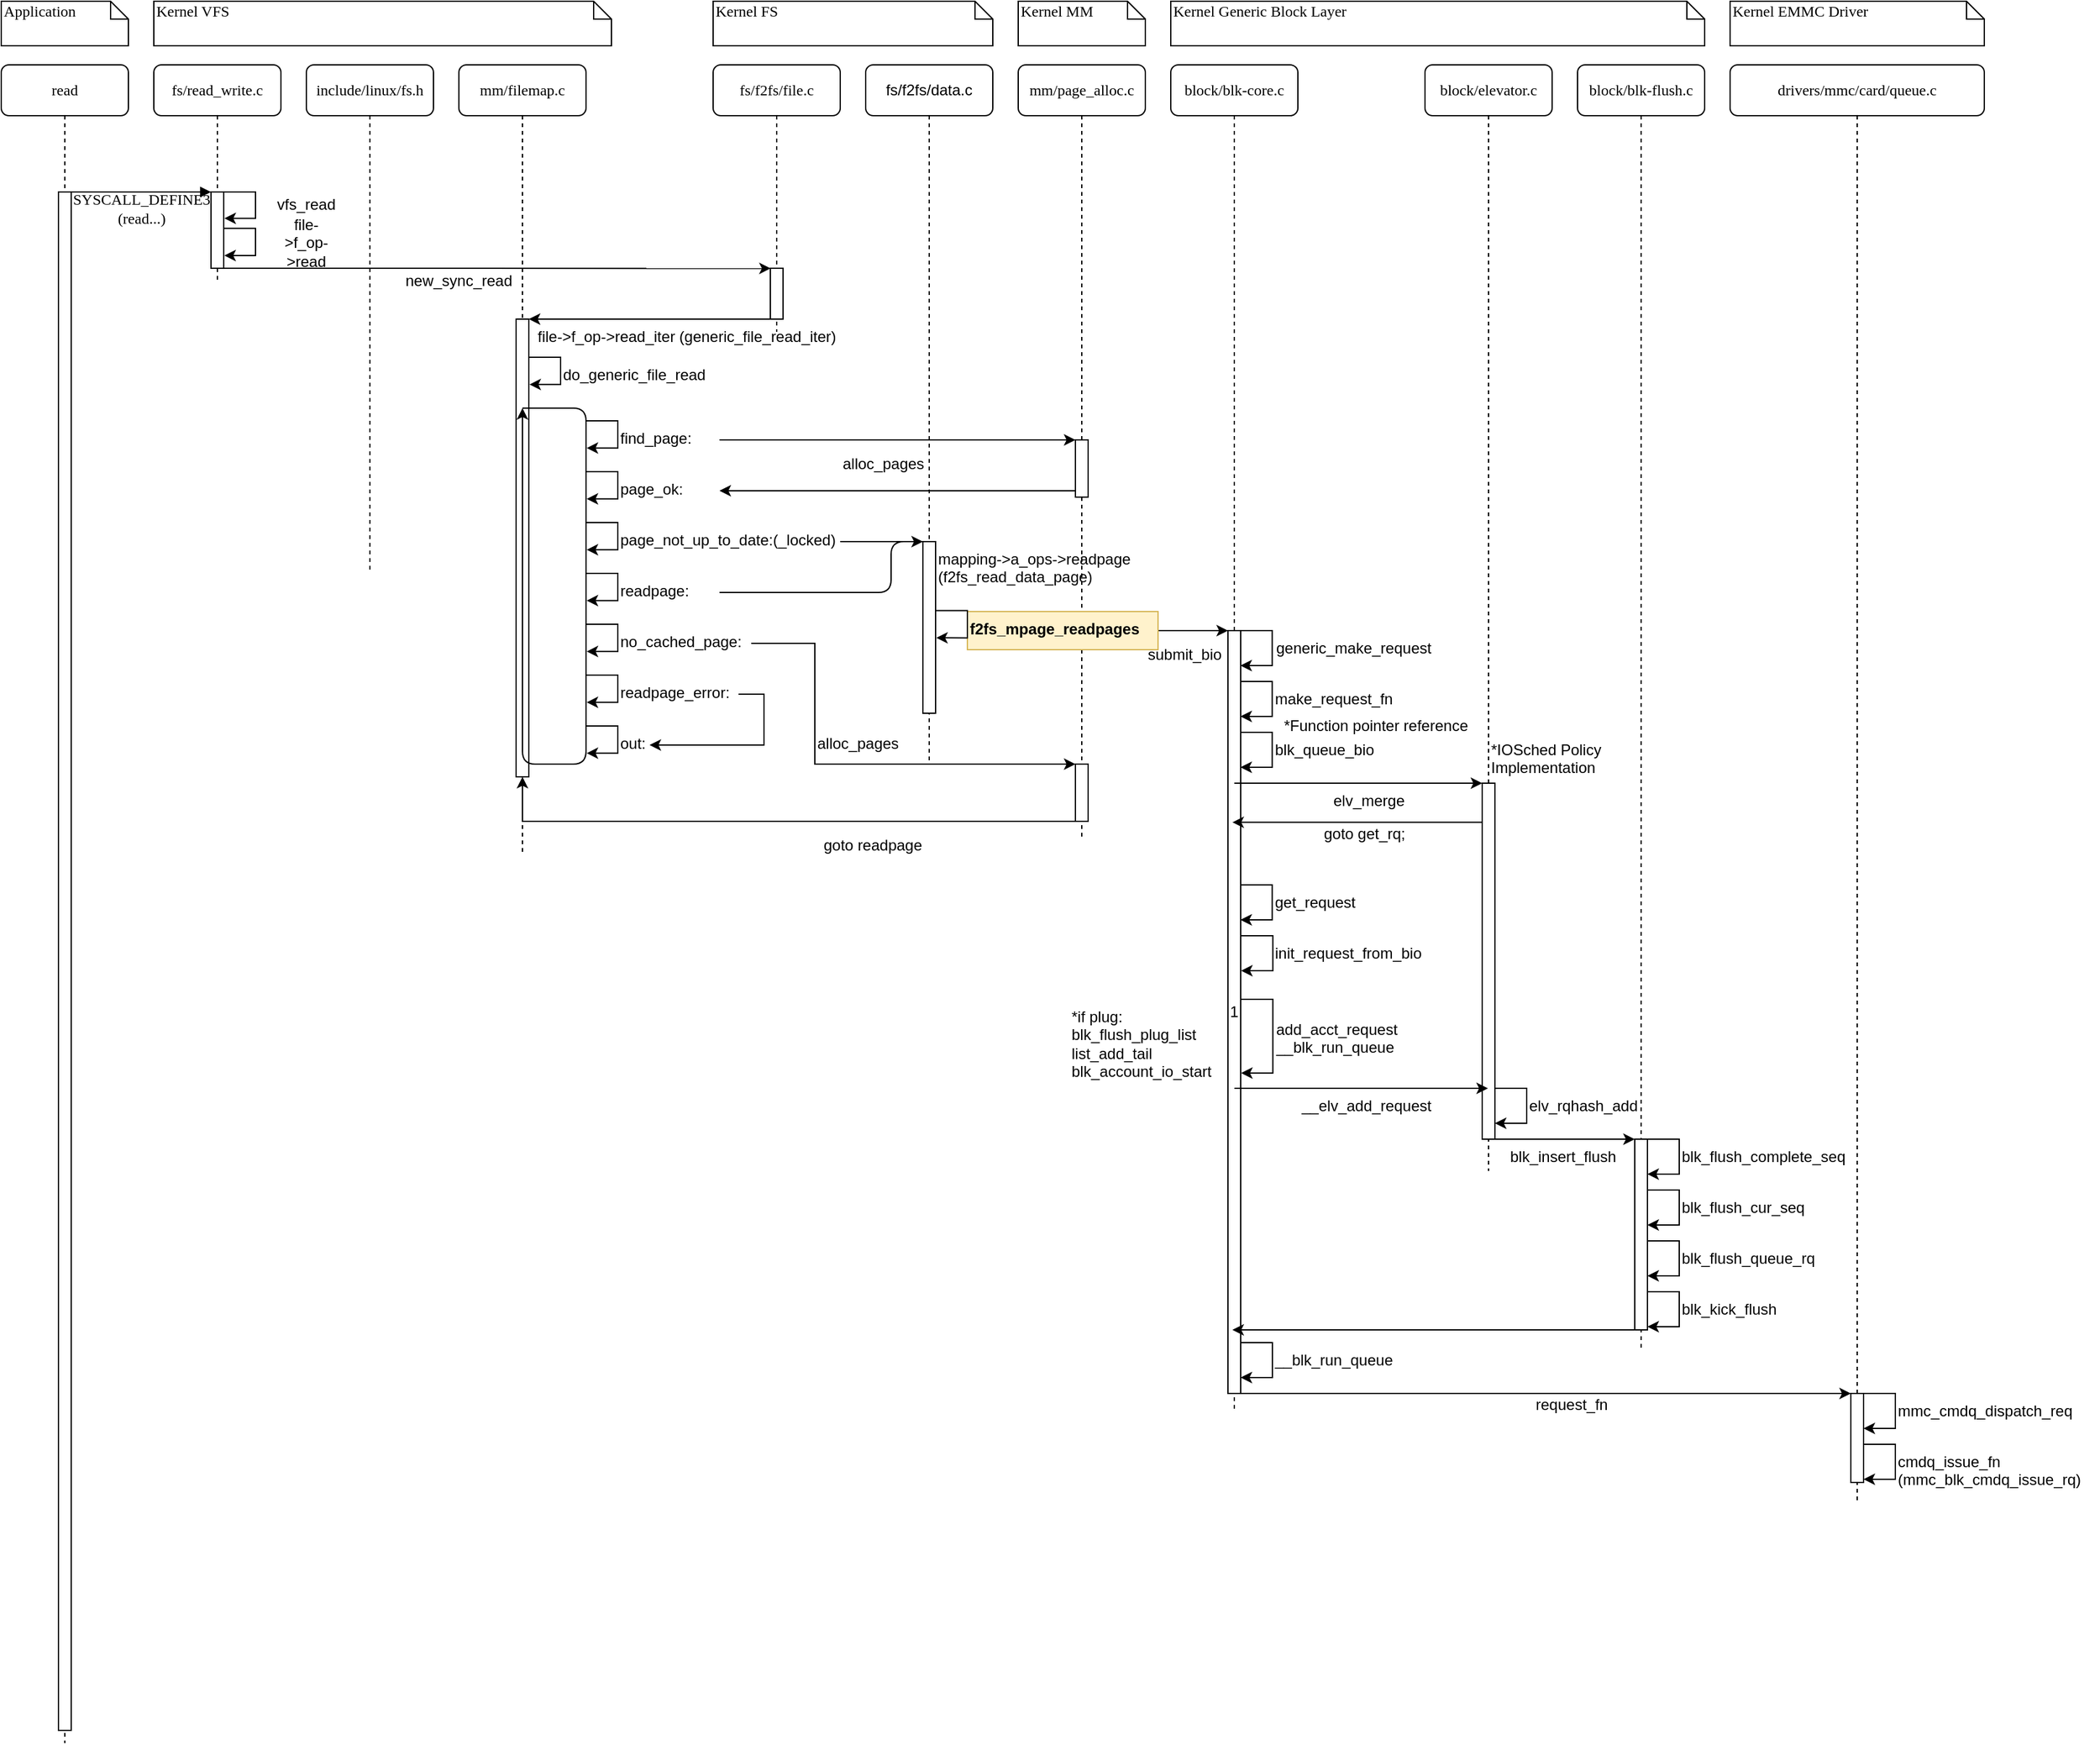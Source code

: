 <mxfile version="12.6.5" type="device"><diagram name="Page-1" id="13e1069c-82ec-6db2-03f1-153e76fe0fe0"><mxGraphModel dx="2031" dy="1114" grid="1" gridSize="10" guides="1" tooltips="1" connect="1" arrows="1" fold="1" page="1" pageScale="1" pageWidth="1100" pageHeight="850" background="#ffffff" math="0" shadow="0"><root><mxCell id="0"/><mxCell id="1" parent="0"/><mxCell id="7baba1c4bc27f4b0-2" value="fs/read_write.c" style="shape=umlLifeline;perimeter=lifelinePerimeter;whiteSpace=wrap;html=1;container=1;collapsible=0;recursiveResize=0;outlineConnect=0;rounded=1;shadow=0;comic=0;labelBackgroundColor=none;strokeWidth=1;fontFamily=Verdana;fontSize=12;align=center;" parent="1" vertex="1"><mxGeometry x="160" y="90" width="100" height="170" as="geometry"/></mxCell><mxCell id="7baba1c4bc27f4b0-3" value="fs/f2fs/file.c" style="shape=umlLifeline;perimeter=lifelinePerimeter;whiteSpace=wrap;html=1;container=1;collapsible=0;recursiveResize=0;outlineConnect=0;rounded=1;shadow=0;comic=0;labelBackgroundColor=none;strokeWidth=1;fontFamily=Verdana;fontSize=12;align=center;" parent="1" vertex="1"><mxGeometry x="600" y="90" width="100" height="210" as="geometry"/></mxCell><mxCell id="7baba1c4bc27f4b0-13" value="" style="html=1;points=[];perimeter=orthogonalPerimeter;rounded=0;shadow=0;comic=0;labelBackgroundColor=none;strokeWidth=1;fontFamily=Verdana;fontSize=12;align=center;" parent="7baba1c4bc27f4b0-3" vertex="1"><mxGeometry x="45" y="160" width="10" height="40" as="geometry"/></mxCell><mxCell id="7baba1c4bc27f4b0-5" value="include/linux/fs.h" style="shape=umlLifeline;perimeter=lifelinePerimeter;whiteSpace=wrap;html=1;container=1;collapsible=0;recursiveResize=0;outlineConnect=0;rounded=1;shadow=0;comic=0;labelBackgroundColor=none;strokeWidth=1;fontFamily=Verdana;fontSize=12;align=center;" parent="1" vertex="1"><mxGeometry x="280" y="90" width="100" height="400" as="geometry"/></mxCell><mxCell id="7baba1c4bc27f4b0-8" value="read" style="shape=umlLifeline;perimeter=lifelinePerimeter;whiteSpace=wrap;html=1;container=1;collapsible=0;recursiveResize=0;outlineConnect=0;rounded=1;shadow=0;comic=0;labelBackgroundColor=none;strokeWidth=1;fontFamily=Verdana;fontSize=12;align=center;" parent="1" vertex="1"><mxGeometry x="40" y="90" width="100" height="1320" as="geometry"/></mxCell><mxCell id="7baba1c4bc27f4b0-9" value="" style="html=1;points=[];perimeter=orthogonalPerimeter;rounded=0;shadow=0;comic=0;labelBackgroundColor=none;strokeWidth=1;fontFamily=Verdana;fontSize=12;align=center;" parent="7baba1c4bc27f4b0-8" vertex="1"><mxGeometry x="45" y="100" width="10" height="1210" as="geometry"/></mxCell><mxCell id="7baba1c4bc27f4b0-11" value="&lt;div&gt;SYSCALL_DEFINE3&lt;/div&gt;&lt;div&gt;(read...)&lt;/div&gt;" style="html=1;verticalAlign=bottom;endArrow=block;entryX=0;entryY=0;labelBackgroundColor=none;fontFamily=Verdana;fontSize=12;edgeStyle=elbowEdgeStyle;elbow=vertical;entryDx=0;entryDy=0;" parent="1" source="7baba1c4bc27f4b0-9" target="0Uf66mlIZBDruTXCFfP_-111" edge="1"><mxGeometry y="-30" relative="1" as="geometry"><mxPoint x="220" y="190" as="sourcePoint"/><mxPoint x="285" y="180" as="targetPoint"/><mxPoint as="offset"/></mxGeometry></mxCell><mxCell id="7baba1c4bc27f4b0-40" value="Application" style="shape=note;whiteSpace=wrap;html=1;size=14;verticalAlign=top;align=left;spacingTop=-6;rounded=0;shadow=0;comic=0;labelBackgroundColor=none;strokeWidth=1;fontFamily=Verdana;fontSize=12" parent="1" vertex="1"><mxGeometry x="40" y="40" width="100" height="35" as="geometry"/></mxCell><mxCell id="7baba1c4bc27f4b0-41" value="Kernel VFS" style="shape=note;whiteSpace=wrap;html=1;size=14;verticalAlign=top;align=left;spacingTop=-6;rounded=0;shadow=0;comic=0;labelBackgroundColor=none;strokeWidth=1;fontFamily=Verdana;fontSize=12" parent="1" vertex="1"><mxGeometry x="160" y="40" width="360" height="35" as="geometry"/></mxCell><mxCell id="7baba1c4bc27f4b0-42" value="Kernel FS" style="shape=note;whiteSpace=wrap;html=1;size=14;verticalAlign=top;align=left;spacingTop=-6;rounded=0;shadow=0;comic=0;labelBackgroundColor=none;strokeWidth=1;fontFamily=Verdana;fontSize=12" parent="1" vertex="1"><mxGeometry x="600" y="40" width="220" height="35" as="geometry"/></mxCell><mxCell id="0Uf66mlIZBDruTXCFfP_-3" value="vfs_read" style="text;html=1;strokeColor=none;fillColor=none;align=center;verticalAlign=middle;whiteSpace=wrap;rounded=0;" parent="1" vertex="1"><mxGeometry x="260" y="190" width="40" height="20" as="geometry"/></mxCell><mxCell id="0Uf66mlIZBDruTXCFfP_-5" value="file-&amp;gt;f_op-&amp;gt;read" style="text;html=1;strokeColor=none;fillColor=none;align=center;verticalAlign=middle;whiteSpace=wrap;rounded=0;" parent="1" vertex="1"><mxGeometry x="260" y="220" width="40" height="20" as="geometry"/></mxCell><mxCell id="0Uf66mlIZBDruTXCFfP_-6" value="" style="endArrow=classic;html=1;exitX=1;exitY=1;exitDx=0;exitDy=0;entryX=0.028;entryY=0.002;entryDx=0;entryDy=0;entryPerimeter=0;" parent="1" source="0Uf66mlIZBDruTXCFfP_-111" target="7baba1c4bc27f4b0-13" edge="1"><mxGeometry width="50" height="50" relative="1" as="geometry"><mxPoint x="210" y="250" as="sourcePoint"/><mxPoint x="600" y="250" as="targetPoint"/></mxGeometry></mxCell><mxCell id="0Uf66mlIZBDruTXCFfP_-7" value="new_sync_read" style="text;html=1;strokeColor=none;fillColor=none;align=center;verticalAlign=middle;whiteSpace=wrap;rounded=0;" parent="1" vertex="1"><mxGeometry x="380" y="250" width="40" height="20" as="geometry"/></mxCell><mxCell id="0Uf66mlIZBDruTXCFfP_-11" value="file-&amp;gt;f_op-&amp;gt;read_iter (generic_file_read_iter)" style="text;html=1;" parent="1" vertex="1"><mxGeometry x="460" y="290" width="270" height="30" as="geometry"/></mxCell><mxCell id="0Uf66mlIZBDruTXCFfP_-72" value="&lt;span style=&quot;white-space: normal ; font-family: &amp;#34;helvetica&amp;#34;&quot;&gt;fs/f2fs/data.c&lt;/span&gt;" style="shape=umlLifeline;perimeter=lifelinePerimeter;whiteSpace=wrap;html=1;container=1;collapsible=0;recursiveResize=0;outlineConnect=0;rounded=1;shadow=0;comic=0;labelBackgroundColor=none;strokeWidth=1;fontFamily=Verdana;fontSize=12;align=center;" parent="1" vertex="1" connectable="0"><mxGeometry x="720" y="90" width="100" height="550" as="geometry"/></mxCell><mxCell id="zOFS1RUu8KOkjZ42PnLW-37" value="" style="rounded=0;whiteSpace=wrap;html=1;" parent="0Uf66mlIZBDruTXCFfP_-72" vertex="1"><mxGeometry x="45" y="375" width="10" height="135" as="geometry"/></mxCell><mxCell id="0Uf66mlIZBDruTXCFfP_-79" value="Kernel Generic Block Layer" style="shape=note;whiteSpace=wrap;html=1;size=14;verticalAlign=top;align=left;spacingTop=-6;rounded=0;shadow=0;comic=0;labelBackgroundColor=none;strokeWidth=1;fontFamily=Verdana;fontSize=12" parent="1" vertex="1"><mxGeometry x="960" y="40" width="420" height="35" as="geometry"/></mxCell><mxCell id="0Uf66mlIZBDruTXCFfP_-84" value="block/blk-core.c" style="shape=umlLifeline;perimeter=lifelinePerimeter;whiteSpace=wrap;html=1;container=1;collapsible=0;recursiveResize=0;outlineConnect=0;rounded=1;shadow=0;comic=0;labelBackgroundColor=none;strokeWidth=1;fontFamily=Verdana;fontSize=12;align=center;" parent="1" vertex="1"><mxGeometry x="960" y="90" width="100" height="1060" as="geometry"/></mxCell><mxCell id="0Uf66mlIZBDruTXCFfP_-100" value="1" style="rounded=0;whiteSpace=wrap;html=1;" parent="0Uf66mlIZBDruTXCFfP_-84" vertex="1"><mxGeometry x="45" y="445" width="10" height="600" as="geometry"/></mxCell><mxCell id="0Uf66mlIZBDruTXCFfP_-93" style="edgeStyle=orthogonalEdgeStyle;rounded=0;orthogonalLoop=1;jettySize=auto;html=1;exitX=1;exitY=0;exitDx=0;exitDy=0;entryX=1;entryY=0.25;entryDx=0;entryDy=0;" parent="1" edge="1"><mxGeometry relative="1" as="geometry"><mxPoint x="1014.81" y="535" as="sourcePoint"/><mxPoint x="1014.81" y="562.5" as="targetPoint"/><Array as="points"><mxPoint x="1039.81" y="535"/><mxPoint x="1039.81" y="563"/></Array></mxGeometry></mxCell><mxCell id="0Uf66mlIZBDruTXCFfP_-94" value="generic_make_request" style="text;html=1;" parent="1" vertex="1"><mxGeometry x="1040.81" y="535" width="150" height="30" as="geometry"/></mxCell><mxCell id="0Uf66mlIZBDruTXCFfP_-95" value="make_request_fn" style="text;html=1;" parent="1" vertex="1"><mxGeometry x="1039.81" y="575" width="120" height="30" as="geometry"/></mxCell><mxCell id="0Uf66mlIZBDruTXCFfP_-96" style="edgeStyle=orthogonalEdgeStyle;rounded=0;orthogonalLoop=1;jettySize=auto;html=1;exitX=1;exitY=0;exitDx=0;exitDy=0;entryX=1;entryY=0.25;entryDx=0;entryDy=0;" parent="1" edge="1"><mxGeometry relative="1" as="geometry"><mxPoint x="1014.81" y="575" as="sourcePoint"/><mxPoint x="1014.81" y="602.5" as="targetPoint"/><Array as="points"><mxPoint x="1039.81" y="575"/><mxPoint x="1039.81" y="603"/></Array></mxGeometry></mxCell><mxCell id="0Uf66mlIZBDruTXCFfP_-97" value="blk_queue_bio" style="text;html=1;" parent="1" vertex="1"><mxGeometry x="1039.81" y="615" width="110" height="30" as="geometry"/></mxCell><mxCell id="0Uf66mlIZBDruTXCFfP_-98" style="edgeStyle=orthogonalEdgeStyle;rounded=0;orthogonalLoop=1;jettySize=auto;html=1;exitX=1;exitY=0;exitDx=0;exitDy=0;entryX=1;entryY=0.25;entryDx=0;entryDy=0;" parent="1" edge="1"><mxGeometry relative="1" as="geometry"><mxPoint x="1014.81" y="615" as="sourcePoint"/><mxPoint x="1014.81" y="642.5" as="targetPoint"/><Array as="points"><mxPoint x="1039.81" y="615"/><mxPoint x="1039.81" y="643"/></Array></mxGeometry></mxCell><mxCell id="0Uf66mlIZBDruTXCFfP_-102" value="block/elevator.c" style="shape=umlLifeline;perimeter=lifelinePerimeter;whiteSpace=wrap;html=1;container=1;collapsible=0;recursiveResize=0;outlineConnect=0;rounded=1;shadow=0;comic=0;labelBackgroundColor=none;strokeWidth=1;fontFamily=Verdana;fontSize=12;align=center;" parent="1" vertex="1"><mxGeometry x="1160" y="90" width="100" height="870" as="geometry"/></mxCell><mxCell id="0Uf66mlIZBDruTXCFfP_-104" value="" style="rounded=0;whiteSpace=wrap;html=1;" parent="0Uf66mlIZBDruTXCFfP_-102" vertex="1"><mxGeometry x="45" y="565" width="10" height="280" as="geometry"/></mxCell><mxCell id="0Uf66mlIZBDruTXCFfP_-107" value="&lt;span style=&quot;white-space: normal&quot;&gt;elv_merge&lt;/span&gt;" style="text;html=1;" parent="1" vertex="1"><mxGeometry x="1086.12" y="655" width="59" height="30" as="geometry"/></mxCell><mxCell id="0Uf66mlIZBDruTXCFfP_-108" value="Kernel EMMC Driver" style="shape=note;whiteSpace=wrap;html=1;size=14;verticalAlign=top;align=left;spacingTop=-6;rounded=0;shadow=0;comic=0;labelBackgroundColor=none;strokeWidth=1;fontFamily=Verdana;fontSize=12" parent="1" vertex="1"><mxGeometry x="1400" y="40" width="200" height="35" as="geometry"/></mxCell><mxCell id="0Uf66mlIZBDruTXCFfP_-109" value="drivers/mmc/card/queue.c" style="shape=umlLifeline;perimeter=lifelinePerimeter;whiteSpace=wrap;html=1;container=1;collapsible=0;recursiveResize=0;outlineConnect=0;rounded=1;shadow=0;comic=0;labelBackgroundColor=none;strokeWidth=1;fontFamily=Verdana;fontSize=12;align=center;" parent="1" vertex="1"><mxGeometry x="1400" y="90" width="200" height="1130" as="geometry"/></mxCell><mxCell id="udNs83NDgkUkfZLDIguI-54" value="" style="rounded=0;whiteSpace=wrap;html=1;fontSize=12;" parent="0Uf66mlIZBDruTXCFfP_-109" vertex="1"><mxGeometry x="95" y="1045" width="10" height="70" as="geometry"/></mxCell><mxCell id="0Uf66mlIZBDruTXCFfP_-112" style="edgeStyle=orthogonalEdgeStyle;rounded=0;orthogonalLoop=1;jettySize=auto;html=1;exitX=1;exitY=0;exitDx=0;exitDy=0;entryX=1.056;entryY=0.346;entryDx=0;entryDy=0;entryPerimeter=0;" parent="1" source="0Uf66mlIZBDruTXCFfP_-111" target="0Uf66mlIZBDruTXCFfP_-111" edge="1"><mxGeometry relative="1" as="geometry"><mxPoint x="270" y="171.163" as="targetPoint"/><Array as="points"><mxPoint x="240" y="190"/><mxPoint x="240" y="211"/></Array></mxGeometry></mxCell><mxCell id="0Uf66mlIZBDruTXCFfP_-111" value="" style="rounded=0;whiteSpace=wrap;html=1;" parent="1" vertex="1"><mxGeometry x="205" y="190" width="10" height="60" as="geometry"/></mxCell><mxCell id="0Uf66mlIZBDruTXCFfP_-113" style="edgeStyle=orthogonalEdgeStyle;rounded=0;orthogonalLoop=1;jettySize=auto;html=1;exitX=1;exitY=0;exitDx=0;exitDy=0;entryX=1.051;entryY=0.069;entryDx=0;entryDy=0;entryPerimeter=0;" parent="1" edge="1"><mxGeometry relative="1" as="geometry"><mxPoint x="215.51" y="239.99" as="targetPoint"/><mxPoint x="215" y="218.6" as="sourcePoint"/><Array as="points"><mxPoint x="240" y="218.6"/><mxPoint x="240" y="239.6"/></Array></mxGeometry></mxCell><mxCell id="0Uf66mlIZBDruTXCFfP_-8" value="" style="endArrow=classic;html=1;entryX=1;entryY=0;entryDx=0;entryDy=0;" parent="1" source="7baba1c4bc27f4b0-13" target="-51AK3WHZb0FhU3N2Qjv-5" edge="1"><mxGeometry width="50" height="50" relative="1" as="geometry"><mxPoint x="600" y="290" as="sourcePoint"/><mxPoint x="230" y="290" as="targetPoint"/></mxGeometry></mxCell><mxCell id="udNs83NDgkUkfZLDIguI-3" value="*Function pointer reference" style="text;html=1;align=center;verticalAlign=middle;resizable=0;points=[];autosize=1;" parent="1" vertex="1"><mxGeometry x="1040.81" y="600" width="160" height="20" as="geometry"/></mxCell><mxCell id="udNs83NDgkUkfZLDIguI-6" value="goto get_rq;" style="text;html=1;align=center;verticalAlign=middle;resizable=0;points=[];autosize=1;" parent="1" vertex="1"><mxGeometry x="1071.62" y="685" width="80" height="20" as="geometry"/></mxCell><mxCell id="udNs83NDgkUkfZLDIguI-7" value="get_request" style="text;html=1;" parent="1" vertex="1"><mxGeometry x="1039.81" y="735" width="110" height="30" as="geometry"/></mxCell><mxCell id="udNs83NDgkUkfZLDIguI-8" style="edgeStyle=orthogonalEdgeStyle;rounded=0;orthogonalLoop=1;jettySize=auto;html=1;exitX=1;exitY=0;exitDx=0;exitDy=0;entryX=1;entryY=0.25;entryDx=0;entryDy=0;" parent="1" edge="1"><mxGeometry relative="1" as="geometry"><mxPoint x="1014.81" y="735" as="sourcePoint"/><mxPoint x="1014.81" y="762.5" as="targetPoint"/><Array as="points"><mxPoint x="1039.81" y="735"/><mxPoint x="1039.81" y="763"/></Array></mxGeometry></mxCell><mxCell id="udNs83NDgkUkfZLDIguI-9" value="init_request_from_bio" style="text;html=1;" parent="1" vertex="1"><mxGeometry x="1040.32" y="775" width="140" height="30" as="geometry"/></mxCell><mxCell id="udNs83NDgkUkfZLDIguI-10" style="edgeStyle=orthogonalEdgeStyle;rounded=0;orthogonalLoop=1;jettySize=auto;html=1;exitX=1;exitY=0;exitDx=0;exitDy=0;entryX=1;entryY=0.25;entryDx=0;entryDy=0;" parent="1" edge="1"><mxGeometry relative="1" as="geometry"><mxPoint x="1015.32" y="775" as="sourcePoint"/><mxPoint x="1015.32" y="802.5" as="targetPoint"/><Array as="points"><mxPoint x="1040.32" y="775"/><mxPoint x="1040.32" y="803"/></Array></mxGeometry></mxCell><mxCell id="udNs83NDgkUkfZLDIguI-12" style="edgeStyle=orthogonalEdgeStyle;rounded=0;orthogonalLoop=1;jettySize=auto;html=1;exitX=1;exitY=0;exitDx=0;exitDy=0;" parent="1" edge="1"><mxGeometry relative="1" as="geometry"><mxPoint x="1015.29" y="825" as="sourcePoint"/><mxPoint x="1015.32" y="883" as="targetPoint"/><Array as="points"><mxPoint x="1040.32" y="825"/><mxPoint x="1040.32" y="883"/></Array></mxGeometry></mxCell><mxCell id="udNs83NDgkUkfZLDIguI-14" value="*if plug:&lt;br&gt;blk_flush_plug_list&lt;br&gt;list_add_tail&lt;br&gt;blk_account_io_start" style="text;html=1;" parent="1" vertex="1"><mxGeometry x="880" y="825" width="120" height="70" as="geometry"/></mxCell><mxCell id="udNs83NDgkUkfZLDIguI-19" value="add_acct_request&lt;br&gt;__blk_run_queue" style="text;html=1;" parent="1" vertex="1"><mxGeometry x="1041.32" y="835" width="110" height="30" as="geometry"/></mxCell><mxCell id="udNs83NDgkUkfZLDIguI-21" value="" style="endArrow=classic;html=1;fontSize=24;entryX=0;entryY=0;entryDx=0;entryDy=0;" parent="1" target="0Uf66mlIZBDruTXCFfP_-104" edge="1"><mxGeometry width="50" height="50" relative="1" as="geometry"><mxPoint x="1010" y="655" as="sourcePoint"/><mxPoint x="1454.5" y="655" as="targetPoint"/></mxGeometry></mxCell><mxCell id="udNs83NDgkUkfZLDIguI-23" value="__elv_add_request" style="text;html=1;fontSize=12;" parent="1" vertex="1"><mxGeometry x="1060.81" y="895" width="110" height="20" as="geometry"/></mxCell><mxCell id="udNs83NDgkUkfZLDIguI-25" value="elv_rqhash_add&amp;nbsp;" style="text;html=1;fontSize=12;" parent="1" vertex="1"><mxGeometry x="1240" y="895" width="110" height="30" as="geometry"/></mxCell><mxCell id="udNs83NDgkUkfZLDIguI-26" style="edgeStyle=orthogonalEdgeStyle;rounded=0;orthogonalLoop=1;jettySize=auto;html=1;exitX=1;exitY=0;exitDx=0;exitDy=0;entryX=1;entryY=0.25;entryDx=0;entryDy=0;" parent="1" edge="1"><mxGeometry relative="1" as="geometry"><mxPoint x="1215" y="895" as="sourcePoint"/><mxPoint x="1215" y="922.5" as="targetPoint"/><Array as="points"><mxPoint x="1240" y="895"/><mxPoint x="1240" y="923"/></Array></mxGeometry></mxCell><mxCell id="udNs83NDgkUkfZLDIguI-27" value="blk_insert_flush" style="text;html=1;fontSize=12;" parent="1" vertex="1"><mxGeometry x="1225" y="935" width="85" height="30" as="geometry"/></mxCell><mxCell id="udNs83NDgkUkfZLDIguI-28" value="block/blk-flush.c" style="shape=umlLifeline;perimeter=lifelinePerimeter;whiteSpace=wrap;html=1;container=1;collapsible=0;recursiveResize=0;outlineConnect=0;rounded=1;shadow=0;comic=0;labelBackgroundColor=none;strokeWidth=1;fontFamily=Verdana;fontSize=12;align=center;" parent="1" vertex="1"><mxGeometry x="1280" y="90" width="100" height="1010" as="geometry"/></mxCell><mxCell id="-51AK3WHZb0FhU3N2Qjv-35" value="" style="rounded=0;whiteSpace=wrap;html=1;" parent="udNs83NDgkUkfZLDIguI-28" vertex="1"><mxGeometry x="45" y="845" width="10" height="150" as="geometry"/></mxCell><mxCell id="udNs83NDgkUkfZLDIguI-32" value="blk_flush_complete_seq" style="text;html=1;fontSize=12;" parent="1" vertex="1"><mxGeometry x="1360" y="935" width="120" height="30" as="geometry"/></mxCell><mxCell id="udNs83NDgkUkfZLDIguI-33" style="edgeStyle=orthogonalEdgeStyle;rounded=0;orthogonalLoop=1;jettySize=auto;html=1;exitX=1;exitY=0;exitDx=0;exitDy=0;entryX=1;entryY=0.25;entryDx=0;entryDy=0;" parent="1" edge="1"><mxGeometry relative="1" as="geometry"><mxPoint x="1335" y="935" as="sourcePoint"/><mxPoint x="1335" y="962.5" as="targetPoint"/><Array as="points"><mxPoint x="1360" y="935"/><mxPoint x="1360" y="963"/></Array></mxGeometry></mxCell><mxCell id="udNs83NDgkUkfZLDIguI-37" value="blk_flush_cur_seq" style="text;html=1;fontSize=12;" parent="1" vertex="1"><mxGeometry x="1360" y="975" width="120" height="30" as="geometry"/></mxCell><mxCell id="udNs83NDgkUkfZLDIguI-38" style="edgeStyle=orthogonalEdgeStyle;rounded=0;orthogonalLoop=1;jettySize=auto;html=1;exitX=1;exitY=0;exitDx=0;exitDy=0;entryX=1;entryY=0.25;entryDx=0;entryDy=0;" parent="1" edge="1"><mxGeometry relative="1" as="geometry"><mxPoint x="1335" y="975" as="sourcePoint"/><mxPoint x="1335" y="1002.5" as="targetPoint"/><Array as="points"><mxPoint x="1360" y="975"/><mxPoint x="1360" y="1003"/></Array></mxGeometry></mxCell><mxCell id="udNs83NDgkUkfZLDIguI-39" value="blk_flush_queue_rq" style="text;html=1;fontSize=12;" parent="1" vertex="1"><mxGeometry x="1360" y="1015" width="130" height="30" as="geometry"/></mxCell><mxCell id="udNs83NDgkUkfZLDIguI-40" style="edgeStyle=orthogonalEdgeStyle;rounded=0;orthogonalLoop=1;jettySize=auto;html=1;exitX=1;exitY=0;exitDx=0;exitDy=0;entryX=1;entryY=0.25;entryDx=0;entryDy=0;" parent="1" edge="1"><mxGeometry relative="1" as="geometry"><mxPoint x="1335" y="1015" as="sourcePoint"/><mxPoint x="1335" y="1042.5" as="targetPoint"/><Array as="points"><mxPoint x="1360" y="1015"/><mxPoint x="1360" y="1043"/></Array></mxGeometry></mxCell><mxCell id="udNs83NDgkUkfZLDIguI-41" value="blk_kick_flush" style="text;html=1;fontSize=12;" parent="1" vertex="1"><mxGeometry x="1360" y="1055" width="100" height="30" as="geometry"/></mxCell><mxCell id="udNs83NDgkUkfZLDIguI-42" style="edgeStyle=orthogonalEdgeStyle;rounded=0;orthogonalLoop=1;jettySize=auto;html=1;exitX=1;exitY=0;exitDx=0;exitDy=0;entryX=1;entryY=0.25;entryDx=0;entryDy=0;" parent="1" edge="1"><mxGeometry relative="1" as="geometry"><mxPoint x="1335" y="1055" as="sourcePoint"/><mxPoint x="1335" y="1082.5" as="targetPoint"/><Array as="points"><mxPoint x="1360" y="1055"/><mxPoint x="1360" y="1083"/></Array></mxGeometry></mxCell><mxCell id="udNs83NDgkUkfZLDIguI-49" value="__blk_run_queue" style="text;html=1;fontSize=12;" parent="1" vertex="1"><mxGeometry x="1040" y="1095" width="120" height="30" as="geometry"/></mxCell><mxCell id="udNs83NDgkUkfZLDIguI-50" style="edgeStyle=orthogonalEdgeStyle;rounded=0;orthogonalLoop=1;jettySize=auto;html=1;exitX=1;exitY=0;exitDx=0;exitDy=0;entryX=1;entryY=0.25;entryDx=0;entryDy=0;" parent="1" edge="1"><mxGeometry relative="1" as="geometry"><mxPoint x="1014.97" y="1095" as="sourcePoint"/><mxPoint x="1014.97" y="1122.5" as="targetPoint"/><Array as="points"><mxPoint x="1039.97" y="1095"/><mxPoint x="1039.97" y="1123"/></Array></mxGeometry></mxCell><mxCell id="udNs83NDgkUkfZLDIguI-55" value="" style="endArrow=classic;html=1;fontSize=12;entryX=0;entryY=0;entryDx=0;entryDy=0;exitX=1;exitY=1;exitDx=0;exitDy=0;" parent="1" source="0Uf66mlIZBDruTXCFfP_-100" target="udNs83NDgkUkfZLDIguI-54" edge="1"><mxGeometry width="50" height="50" relative="1" as="geometry"><mxPoint x="1100" y="1255" as="sourcePoint"/><mxPoint x="1392.5" y="1218.8" as="targetPoint"/></mxGeometry></mxCell><mxCell id="udNs83NDgkUkfZLDIguI-56" value="mmc_cmdq_dispatch_req" style="text;html=1;fontSize=12;" parent="1" vertex="1"><mxGeometry x="1530" y="1135" width="160" height="30" as="geometry"/></mxCell><mxCell id="udNs83NDgkUkfZLDIguI-57" value="request_fn" style="text;html=1;align=center;verticalAlign=middle;resizable=0;points=[];autosize=1;fontSize=12;" parent="1" vertex="1"><mxGeometry x="1240" y="1134" width="70" height="20" as="geometry"/></mxCell><mxCell id="udNs83NDgkUkfZLDIguI-58" style="edgeStyle=orthogonalEdgeStyle;rounded=0;orthogonalLoop=1;jettySize=auto;html=1;exitX=1;exitY=0;exitDx=0;exitDy=0;entryX=1;entryY=0.25;entryDx=0;entryDy=0;" parent="1" edge="1"><mxGeometry relative="1" as="geometry"><mxPoint x="1505" y="1135" as="sourcePoint"/><mxPoint x="1505" y="1162.5" as="targetPoint"/><Array as="points"><mxPoint x="1530" y="1135"/><mxPoint x="1530" y="1163"/></Array></mxGeometry></mxCell><mxCell id="udNs83NDgkUkfZLDIguI-59" value="cmdq_issue_fn&lt;br&gt;(mmc_blk_cmdq_issue_rq)" style="text;html=1;fontSize=12;" parent="1" vertex="1"><mxGeometry x="1530" y="1175" width="110" height="30" as="geometry"/></mxCell><mxCell id="udNs83NDgkUkfZLDIguI-60" style="edgeStyle=orthogonalEdgeStyle;rounded=0;orthogonalLoop=1;jettySize=auto;html=1;exitX=1;exitY=0;exitDx=0;exitDy=0;entryX=1;entryY=0.25;entryDx=0;entryDy=0;" parent="1" edge="1"><mxGeometry relative="1" as="geometry"><mxPoint x="1505" y="1175" as="sourcePoint"/><mxPoint x="1505" y="1202.5" as="targetPoint"/><Array as="points"><mxPoint x="1530" y="1175"/><mxPoint x="1530" y="1203"/></Array></mxGeometry></mxCell><mxCell id="udNs83NDgkUkfZLDIguI-63" value="*IOSched Policy Implementation" style="text;html=1;fontSize=12;whiteSpace=wrap;" parent="1" vertex="1"><mxGeometry x="1210" y="615" width="115" height="40" as="geometry"/></mxCell><mxCell id="-51AK3WHZb0FhU3N2Qjv-1" value="mm/filemap.c" style="shape=umlLifeline;perimeter=lifelinePerimeter;whiteSpace=wrap;html=1;container=1;collapsible=0;recursiveResize=0;outlineConnect=0;rounded=1;shadow=0;comic=0;labelBackgroundColor=none;strokeWidth=1;fontFamily=Verdana;fontSize=12;align=center;" parent="1" vertex="1"><mxGeometry x="400" y="90" width="100" height="620" as="geometry"/></mxCell><mxCell id="-51AK3WHZb0FhU3N2Qjv-5" value="" style="rounded=0;whiteSpace=wrap;html=1;" parent="-51AK3WHZb0FhU3N2Qjv-1" vertex="1"><mxGeometry x="45" y="200" width="10" height="360" as="geometry"/></mxCell><mxCell id="zOFS1RUu8KOkjZ42PnLW-23" value="" style="endArrow=classic;html=1;" parent="-51AK3WHZb0FhU3N2Qjv-1" edge="1"><mxGeometry width="50" height="50" relative="1" as="geometry"><mxPoint x="50" y="270" as="sourcePoint"/><mxPoint x="50" y="270" as="targetPoint"/><Array as="points"><mxPoint x="100" y="270"/><mxPoint x="100" y="550"/><mxPoint x="50" y="550"/></Array></mxGeometry></mxCell><mxCell id="-51AK3WHZb0FhU3N2Qjv-8" value="do_generic_file_read" style="text;html=1;" parent="1" vertex="1"><mxGeometry x="480" y="320" width="190" height="30" as="geometry"/></mxCell><mxCell id="-51AK3WHZb0FhU3N2Qjv-10" style="edgeStyle=orthogonalEdgeStyle;rounded=0;orthogonalLoop=1;jettySize=auto;html=1;exitX=1;exitY=0;exitDx=0;exitDy=0;entryX=1.051;entryY=0.069;entryDx=0;entryDy=0;entryPerimeter=0;" parent="1" edge="1"><mxGeometry relative="1" as="geometry"><mxPoint x="455.51" y="341.39" as="targetPoint"/><mxPoint x="455" y="320.0" as="sourcePoint"/><Array as="points"><mxPoint x="480" y="320"/><mxPoint x="480" y="341"/></Array></mxGeometry></mxCell><mxCell id="-51AK3WHZb0FhU3N2Qjv-34" value="" style="endArrow=classic;html=1;" parent="1" edge="1"><mxGeometry width="50" height="50" relative="1" as="geometry"><mxPoint x="1010.1" y="895" as="sourcePoint"/><mxPoint x="1209.5" y="895" as="targetPoint"/></mxGeometry></mxCell><mxCell id="-51AK3WHZb0FhU3N2Qjv-36" value="" style="endArrow=classic;html=1;entryX=0;entryY=0;entryDx=0;entryDy=0;" parent="1" target="-51AK3WHZb0FhU3N2Qjv-35" edge="1"><mxGeometry width="50" height="50" relative="1" as="geometry"><mxPoint x="1208.5" y="935" as="sourcePoint"/><mxPoint x="1260" y="935" as="targetPoint"/></mxGeometry></mxCell><mxCell id="-51AK3WHZb0FhU3N2Qjv-37" value="" style="endArrow=classic;html=1;exitX=0;exitY=1;exitDx=0;exitDy=0;" parent="1" source="-51AK3WHZb0FhU3N2Qjv-35" edge="1"><mxGeometry width="50" height="50" relative="1" as="geometry"><mxPoint x="1120" y="1145" as="sourcePoint"/><mxPoint x="1008.5" y="1085" as="targetPoint"/></mxGeometry></mxCell><mxCell id="-51AK3WHZb0FhU3N2Qjv-40" value="" style="endArrow=classic;html=1;exitX=0;exitY=0.11;exitDx=0;exitDy=0;exitPerimeter=0;" parent="1" source="0Uf66mlIZBDruTXCFfP_-104" edge="1"><mxGeometry width="50" height="50" relative="1" as="geometry"><mxPoint x="1260" y="735" as="sourcePoint"/><mxPoint x="1008.5" y="685.8" as="targetPoint"/></mxGeometry></mxCell><mxCell id="zOFS1RUu8KOkjZ42PnLW-31" style="edgeStyle=orthogonalEdgeStyle;rounded=0;orthogonalLoop=1;jettySize=auto;html=1;entryX=0;entryY=0;entryDx=0;entryDy=0;" parent="1" source="zOFS1RUu8KOkjZ42PnLW-3" target="zOFS1RUu8KOkjZ42PnLW-30" edge="1"><mxGeometry relative="1" as="geometry"><Array as="points"><mxPoint x="840" y="385"/><mxPoint x="840" y="385"/></Array></mxGeometry></mxCell><mxCell id="zOFS1RUu8KOkjZ42PnLW-3" value="find_page:" style="text;html=1;" parent="1" vertex="1"><mxGeometry x="525" y="370" width="80" height="30" as="geometry"/></mxCell><mxCell id="zOFS1RUu8KOkjZ42PnLW-4" style="edgeStyle=orthogonalEdgeStyle;rounded=0;orthogonalLoop=1;jettySize=auto;html=1;exitX=1;exitY=0;exitDx=0;exitDy=0;entryX=1.051;entryY=0.069;entryDx=0;entryDy=0;entryPerimeter=0;" parent="1" edge="1"><mxGeometry relative="1" as="geometry"><mxPoint x="500.51" y="391.39" as="targetPoint"/><mxPoint x="500" y="370.0" as="sourcePoint"/><Array as="points"><mxPoint x="525" y="370"/><mxPoint x="525" y="391"/></Array></mxGeometry></mxCell><mxCell id="zOFS1RUu8KOkjZ42PnLW-5" value="page_ok:" style="text;html=1;" parent="1" vertex="1"><mxGeometry x="525" y="410" width="80" height="30" as="geometry"/></mxCell><mxCell id="zOFS1RUu8KOkjZ42PnLW-6" style="edgeStyle=orthogonalEdgeStyle;rounded=0;orthogonalLoop=1;jettySize=auto;html=1;exitX=1;exitY=0;exitDx=0;exitDy=0;entryX=1.051;entryY=0.069;entryDx=0;entryDy=0;entryPerimeter=0;" parent="1" edge="1"><mxGeometry relative="1" as="geometry"><mxPoint x="500.51" y="431.39" as="targetPoint"/><mxPoint x="500" y="410.0" as="sourcePoint"/><Array as="points"><mxPoint x="525" y="410"/><mxPoint x="525" y="431"/></Array></mxGeometry></mxCell><mxCell id="zOFS1RUu8KOkjZ42PnLW-38" style="edgeStyle=orthogonalEdgeStyle;rounded=0;orthogonalLoop=1;jettySize=auto;html=1;entryX=0;entryY=0;entryDx=0;entryDy=0;" parent="1" source="zOFS1RUu8KOkjZ42PnLW-7" target="zOFS1RUu8KOkjZ42PnLW-37" edge="1"><mxGeometry relative="1" as="geometry"><Array as="points"><mxPoint x="765" y="465"/></Array></mxGeometry></mxCell><mxCell id="zOFS1RUu8KOkjZ42PnLW-7" value="page_not_up_to_date:(_locked)" style="text;html=1;" parent="1" vertex="1"><mxGeometry x="525" y="450" width="175" height="30" as="geometry"/></mxCell><mxCell id="zOFS1RUu8KOkjZ42PnLW-8" style="edgeStyle=orthogonalEdgeStyle;rounded=0;orthogonalLoop=1;jettySize=auto;html=1;exitX=1;exitY=0;exitDx=0;exitDy=0;entryX=1.051;entryY=0.069;entryDx=0;entryDy=0;entryPerimeter=0;" parent="1" edge="1"><mxGeometry relative="1" as="geometry"><mxPoint x="500.51" y="471.39" as="targetPoint"/><mxPoint x="500" y="450.0" as="sourcePoint"/><Array as="points"><mxPoint x="525" y="450"/><mxPoint x="525" y="471"/></Array></mxGeometry></mxCell><mxCell id="zOFS1RUu8KOkjZ42PnLW-11" value="readpage:" style="text;html=1;" parent="1" vertex="1"><mxGeometry x="525" y="490" width="80" height="30" as="geometry"/></mxCell><mxCell id="zOFS1RUu8KOkjZ42PnLW-12" style="edgeStyle=orthogonalEdgeStyle;rounded=0;orthogonalLoop=1;jettySize=auto;html=1;exitX=1;exitY=0;exitDx=0;exitDy=0;entryX=1.051;entryY=0.069;entryDx=0;entryDy=0;entryPerimeter=0;" parent="1" edge="1"><mxGeometry relative="1" as="geometry"><mxPoint x="500.51" y="511.39" as="targetPoint"/><mxPoint x="500" y="490.0" as="sourcePoint"/><Array as="points"><mxPoint x="525" y="490"/><mxPoint x="525" y="511"/></Array></mxGeometry></mxCell><mxCell id="zOFS1RUu8KOkjZ42PnLW-45" style="edgeStyle=orthogonalEdgeStyle;rounded=0;orthogonalLoop=1;jettySize=auto;html=1;entryX=1;entryY=0.5;entryDx=0;entryDy=0;exitX=1;exitY=0.5;exitDx=0;exitDy=0;" parent="1" source="zOFS1RUu8KOkjZ42PnLW-13" target="zOFS1RUu8KOkjZ42PnLW-19" edge="1"><mxGeometry relative="1" as="geometry"/></mxCell><mxCell id="zOFS1RUu8KOkjZ42PnLW-13" value="readpage_error:" style="text;html=1;" parent="1" vertex="1"><mxGeometry x="525" y="570" width="95" height="30" as="geometry"/></mxCell><mxCell id="zOFS1RUu8KOkjZ42PnLW-14" style="edgeStyle=orthogonalEdgeStyle;rounded=0;orthogonalLoop=1;jettySize=auto;html=1;exitX=1;exitY=0;exitDx=0;exitDy=0;entryX=1.051;entryY=0.069;entryDx=0;entryDy=0;entryPerimeter=0;" parent="1" edge="1"><mxGeometry relative="1" as="geometry"><mxPoint x="500.51" y="551.39" as="targetPoint"/><mxPoint x="500" y="530.0" as="sourcePoint"/><Array as="points"><mxPoint x="525" y="530"/><mxPoint x="525" y="551"/></Array></mxGeometry></mxCell><mxCell id="zOFS1RUu8KOkjZ42PnLW-47" style="edgeStyle=orthogonalEdgeStyle;rounded=0;orthogonalLoop=1;jettySize=auto;html=1;entryX=0;entryY=0;entryDx=0;entryDy=0;exitX=1;exitY=0.5;exitDx=0;exitDy=0;" parent="1" source="zOFS1RUu8KOkjZ42PnLW-15" target="bHkWl2Pt6w7ND0IqSPOu-2" edge="1"><mxGeometry relative="1" as="geometry"><mxPoint x="1005" y="679.65" as="targetPoint"/><Array as="points"><mxPoint x="680" y="545"/><mxPoint x="680" y="640"/></Array></mxGeometry></mxCell><mxCell id="zOFS1RUu8KOkjZ42PnLW-15" value="no_cached_page:" style="text;html=1;" parent="1" vertex="1"><mxGeometry x="525" y="530" width="105" height="30" as="geometry"/></mxCell><mxCell id="zOFS1RUu8KOkjZ42PnLW-16" style="edgeStyle=orthogonalEdgeStyle;rounded=0;orthogonalLoop=1;jettySize=auto;html=1;exitX=1;exitY=0;exitDx=0;exitDy=0;entryX=1.051;entryY=0.069;entryDx=0;entryDy=0;entryPerimeter=0;" parent="1" edge="1"><mxGeometry relative="1" as="geometry"><mxPoint x="500.51" y="591.39" as="targetPoint"/><mxPoint x="500" y="570.0" as="sourcePoint"/><Array as="points"><mxPoint x="525" y="570"/><mxPoint x="525" y="591"/></Array></mxGeometry></mxCell><mxCell id="zOFS1RUu8KOkjZ42PnLW-19" value="out:" style="text;html=1;" parent="1" vertex="1"><mxGeometry x="525" y="610" width="25" height="30" as="geometry"/></mxCell><mxCell id="zOFS1RUu8KOkjZ42PnLW-20" style="edgeStyle=orthogonalEdgeStyle;rounded=0;orthogonalLoop=1;jettySize=auto;html=1;exitX=1;exitY=0;exitDx=0;exitDy=0;entryX=1.051;entryY=0.069;entryDx=0;entryDy=0;entryPerimeter=0;" parent="1" edge="1"><mxGeometry relative="1" as="geometry"><mxPoint x="500.51" y="631.39" as="targetPoint"/><mxPoint x="500" y="610.0" as="sourcePoint"/><Array as="points"><mxPoint x="525" y="610"/><mxPoint x="525" y="631"/></Array></mxGeometry></mxCell><mxCell id="zOFS1RUu8KOkjZ42PnLW-27" value="Kernel MM" style="shape=note;whiteSpace=wrap;html=1;size=14;verticalAlign=top;align=left;spacingTop=-6;rounded=0;shadow=0;comic=0;labelBackgroundColor=none;strokeWidth=1;fontFamily=Verdana;fontSize=12" parent="1" vertex="1"><mxGeometry x="840" y="40" width="100" height="35" as="geometry"/></mxCell><mxCell id="zOFS1RUu8KOkjZ42PnLW-28" value="mm/page_alloc.c" style="shape=umlLifeline;perimeter=lifelinePerimeter;whiteSpace=wrap;html=1;container=1;collapsible=0;recursiveResize=0;outlineConnect=0;rounded=1;shadow=0;comic=0;labelBackgroundColor=none;strokeWidth=1;fontFamily=Verdana;fontSize=12;align=center;" parent="1" vertex="1"><mxGeometry x="840" y="90" width="100" height="610" as="geometry"/></mxCell><mxCell id="zOFS1RUu8KOkjZ42PnLW-30" value="" style="rounded=0;whiteSpace=wrap;html=1;" parent="zOFS1RUu8KOkjZ42PnLW-28" vertex="1"><mxGeometry x="45" y="295" width="10" height="45" as="geometry"/></mxCell><mxCell id="bHkWl2Pt6w7ND0IqSPOu-2" value="" style="rounded=0;whiteSpace=wrap;html=1;" vertex="1" parent="zOFS1RUu8KOkjZ42PnLW-28"><mxGeometry x="45" y="550" width="10" height="45" as="geometry"/></mxCell><mxCell id="zOFS1RUu8KOkjZ42PnLW-34" value="alloc_pages" style="text;html=1;" parent="1" vertex="1"><mxGeometry x="700" y="390" width="90" height="30" as="geometry"/></mxCell><mxCell id="zOFS1RUu8KOkjZ42PnLW-35" style="edgeStyle=orthogonalEdgeStyle;rounded=0;orthogonalLoop=1;jettySize=auto;html=1;" parent="1" source="zOFS1RUu8KOkjZ42PnLW-30" target="zOFS1RUu8KOkjZ42PnLW-5" edge="1"><mxGeometry relative="1" as="geometry"><Array as="points"><mxPoint x="820" y="425"/><mxPoint x="820" y="425"/></Array></mxGeometry></mxCell><mxCell id="zOFS1RUu8KOkjZ42PnLW-36" value="mapping-&amp;gt;a_ops-&amp;gt;readpage&lt;br&gt;(f2fs_read_data_page)" style="text;html=1;" parent="1" vertex="1"><mxGeometry x="775" y="465" width="180" height="30" as="geometry"/></mxCell><mxCell id="zOFS1RUu8KOkjZ42PnLW-44" value="" style="endArrow=none;html=1;exitX=1;exitY=0.5;exitDx=0;exitDy=0;entryX=0;entryY=0;entryDx=0;entryDy=0;" parent="1" source="zOFS1RUu8KOkjZ42PnLW-11" target="zOFS1RUu8KOkjZ42PnLW-37" edge="1"><mxGeometry width="50" height="50" relative="1" as="geometry"><mxPoint x="660" y="550" as="sourcePoint"/><mxPoint x="740" y="460" as="targetPoint"/><Array as="points"><mxPoint x="740" y="505"/><mxPoint x="740" y="465"/></Array></mxGeometry></mxCell><mxCell id="zOFS1RUu8KOkjZ42PnLW-51" style="edgeStyle=orthogonalEdgeStyle;rounded=0;orthogonalLoop=1;jettySize=auto;html=1;exitX=0;exitY=1;exitDx=0;exitDy=0;entryX=0.5;entryY=1;entryDx=0;entryDy=0;" parent="1" source="bHkWl2Pt6w7ND0IqSPOu-2" target="-51AK3WHZb0FhU3N2Qjv-5" edge="1"><mxGeometry relative="1" as="geometry"><Array as="points"><mxPoint x="450" y="685"/></Array><mxPoint x="1010" y="740" as="sourcePoint"/></mxGeometry></mxCell><mxCell id="zOFS1RUu8KOkjZ42PnLW-50" value="alloc_pages" style="text;html=1;" parent="1" vertex="1"><mxGeometry x="680" y="610" width="90" height="30" as="geometry"/></mxCell><mxCell id="bHkWl2Pt6w7ND0IqSPOu-1" value="goto readpage" style="text;html=1;" vertex="1" parent="1"><mxGeometry x="685" y="690" width="80" height="30" as="geometry"/></mxCell><mxCell id="bHkWl2Pt6w7ND0IqSPOu-12" style="edgeStyle=orthogonalEdgeStyle;rounded=0;orthogonalLoop=1;jettySize=auto;html=1;entryX=0;entryY=0;entryDx=0;entryDy=0;" edge="1" parent="1" target="0Uf66mlIZBDruTXCFfP_-100"><mxGeometry relative="1" as="geometry"><mxPoint x="830" y="535" as="sourcePoint"/><Array as="points"><mxPoint x="960" y="535"/><mxPoint x="960" y="535"/></Array></mxGeometry></mxCell><mxCell id="bHkWl2Pt6w7ND0IqSPOu-7" value="f2fs_mpage_readpages" style="text;html=1;fontStyle=1;fillColor=#fff2cc;strokeColor=#d6b656;" vertex="1" parent="1"><mxGeometry x="800" y="520" width="150" height="30" as="geometry"/></mxCell><mxCell id="bHkWl2Pt6w7ND0IqSPOu-9" style="edgeStyle=orthogonalEdgeStyle;rounded=0;orthogonalLoop=1;jettySize=auto;html=1;exitX=1;exitY=0;exitDx=0;exitDy=0;entryX=1.051;entryY=0.069;entryDx=0;entryDy=0;entryPerimeter=0;" edge="1" parent="1"><mxGeometry relative="1" as="geometry"><mxPoint x="775.51" y="540.68" as="targetPoint"/><mxPoint x="775" y="519.29" as="sourcePoint"/><Array as="points"><mxPoint x="800" y="519.29"/><mxPoint x="800" y="540.29"/></Array></mxGeometry></mxCell><mxCell id="bHkWl2Pt6w7ND0IqSPOu-11" value="submit_bio" style="text;html=1;" vertex="1" parent="1"><mxGeometry x="940" y="540" width="60" height="30" as="geometry"/></mxCell></root></mxGraphModel></diagram></mxfile>